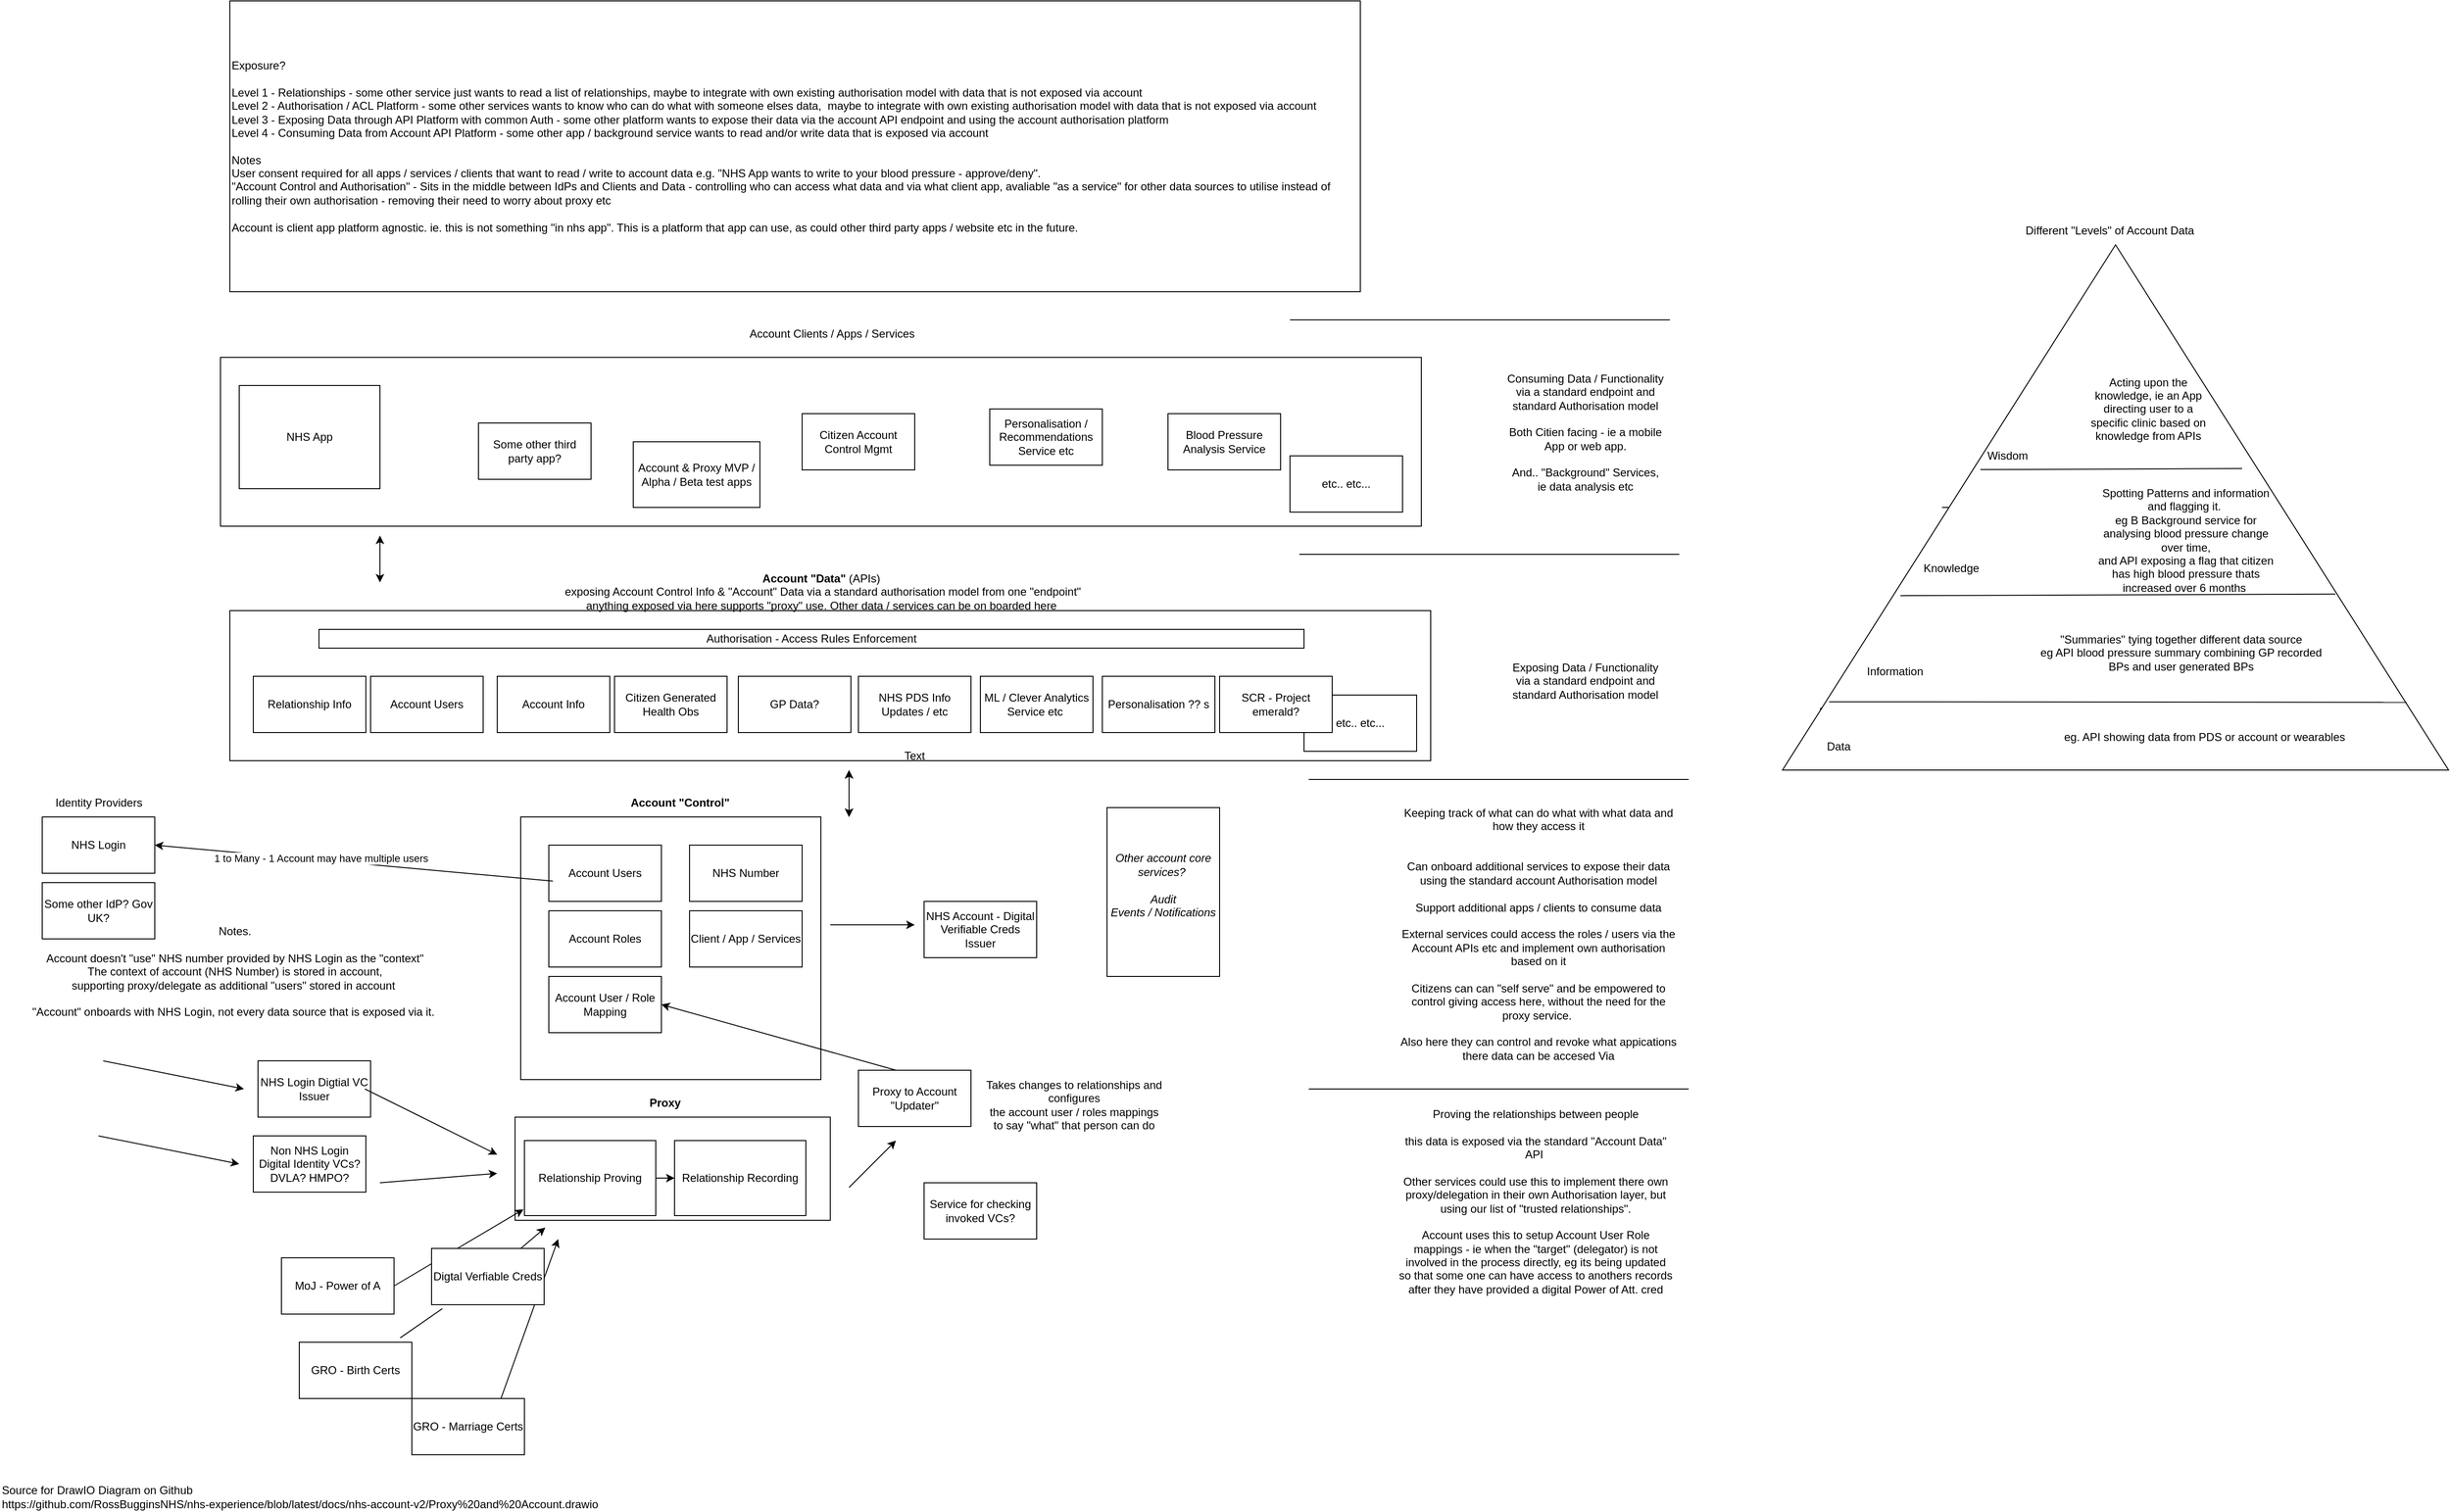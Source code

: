 <mxfile version="20.5.1" type="github">
  <diagram id="DfHSoO7FjMYRVWJBDuWQ" name="Page-1">
    <mxGraphModel dx="2426" dy="3629" grid="1" gridSize="10" guides="1" tooltips="1" connect="1" arrows="1" fold="1" page="1" pageScale="1" pageWidth="827" pageHeight="1169" math="0" shadow="0">
      <root>
        <mxCell id="0" />
        <mxCell id="1" parent="0" />
        <mxCell id="hIbiF8T3Av8Oy_hxuUIC-55" value="" style="triangle;whiteSpace=wrap;html=1;direction=north;" vertex="1" parent="1">
          <mxGeometry x="1940" y="-990" width="710" height="560" as="geometry" />
        </mxCell>
        <mxCell id="Z410X8xZxEE8sT_p1JDi-27" value="" style="rounded=0;whiteSpace=wrap;html=1;" parent="1" vertex="1">
          <mxGeometry x="275" y="-870" width="1280" height="180" as="geometry" />
        </mxCell>
        <mxCell id="Z410X8xZxEE8sT_p1JDi-11" value="" style="rounded=0;whiteSpace=wrap;html=1;" parent="1" vertex="1">
          <mxGeometry x="285" y="-600" width="1280" height="160" as="geometry" />
        </mxCell>
        <mxCell id="Z410X8xZxEE8sT_p1JDi-20" value="&lt;b&gt;Account &quot;Data&quot;&amp;nbsp;&lt;/b&gt;(APIs)&lt;br&gt;&amp;nbsp;exposing Account Control Info &amp;amp; &quot;Account&quot; Data via a standard authorisation model from one &quot;endpoint&quot; &lt;br&gt;anything exposed via here supports &quot;proxy&quot; use. Other data / services can be on boarded here" style="text;html=1;align=center;verticalAlign=middle;resizable=0;points=[];autosize=1;strokeColor=none;fillColor=none;" parent="1" vertex="1">
          <mxGeometry x="625" y="-650" width="580" height="60" as="geometry" />
        </mxCell>
        <mxCell id="Z410X8xZxEE8sT_p1JDi-9" value="" style="rounded=0;whiteSpace=wrap;html=1;" parent="1" vertex="1">
          <mxGeometry x="589" y="-60" width="336" height="110" as="geometry" />
        </mxCell>
        <mxCell id="Z410X8xZxEE8sT_p1JDi-8" value="" style="rounded=0;whiteSpace=wrap;html=1;" parent="1" vertex="1">
          <mxGeometry x="595" y="-380" width="320" height="280" as="geometry" />
        </mxCell>
        <mxCell id="Z410X8xZxEE8sT_p1JDi-1" value="Relationship Proving" style="rounded=0;whiteSpace=wrap;html=1;" parent="1" vertex="1">
          <mxGeometry x="599" y="-35" width="140" height="80" as="geometry" />
        </mxCell>
        <mxCell id="Z410X8xZxEE8sT_p1JDi-2" value="Relationship Recording" style="rounded=0;whiteSpace=wrap;html=1;" parent="1" vertex="1">
          <mxGeometry x="759" y="-35" width="140" height="80" as="geometry" />
        </mxCell>
        <mxCell id="Z410X8xZxEE8sT_p1JDi-3" value="Account Users" style="rounded=0;whiteSpace=wrap;html=1;" parent="1" vertex="1">
          <mxGeometry x="625" y="-350" width="120" height="60" as="geometry" />
        </mxCell>
        <mxCell id="Z410X8xZxEE8sT_p1JDi-4" value="Account Roles" style="rounded=0;whiteSpace=wrap;html=1;" parent="1" vertex="1">
          <mxGeometry x="625" y="-280" width="120" height="60" as="geometry" />
        </mxCell>
        <mxCell id="Z410X8xZxEE8sT_p1JDi-5" value="Account User / Role Mapping" style="rounded=0;whiteSpace=wrap;html=1;" parent="1" vertex="1">
          <mxGeometry x="625" y="-210" width="120" height="60" as="geometry" />
        </mxCell>
        <mxCell id="Z410X8xZxEE8sT_p1JDi-6" value="NHS Number" style="rounded=0;whiteSpace=wrap;html=1;" parent="1" vertex="1">
          <mxGeometry x="775" y="-350" width="120" height="60" as="geometry" />
        </mxCell>
        <mxCell id="Z410X8xZxEE8sT_p1JDi-7" value="Client / App / Services" style="whiteSpace=wrap;html=1;" parent="1" vertex="1">
          <mxGeometry x="775" y="-280" width="120" height="60" as="geometry" />
        </mxCell>
        <mxCell id="Z410X8xZxEE8sT_p1JDi-10" value="Authorisation - Access Rules Enforcement" style="rounded=0;whiteSpace=wrap;html=1;" parent="1" vertex="1">
          <mxGeometry x="380" y="-580" width="1050" height="20" as="geometry" />
        </mxCell>
        <mxCell id="Z410X8xZxEE8sT_p1JDi-12" value="Relationship Info" style="whiteSpace=wrap;html=1;" parent="1" vertex="1">
          <mxGeometry x="310" y="-530" width="120" height="60" as="geometry" />
        </mxCell>
        <mxCell id="Z410X8xZxEE8sT_p1JDi-13" value="Account Info" style="whiteSpace=wrap;html=1;" parent="1" vertex="1">
          <mxGeometry x="570" y="-530" width="120" height="60" as="geometry" />
        </mxCell>
        <mxCell id="Z410X8xZxEE8sT_p1JDi-14" value="Account Users" style="whiteSpace=wrap;html=1;" parent="1" vertex="1">
          <mxGeometry x="435" y="-530" width="120" height="60" as="geometry" />
        </mxCell>
        <mxCell id="Z410X8xZxEE8sT_p1JDi-15" value="Citizen Generated Health Obs" style="whiteSpace=wrap;html=1;" parent="1" vertex="1">
          <mxGeometry x="695" y="-530" width="120" height="60" as="geometry" />
        </mxCell>
        <mxCell id="Z410X8xZxEE8sT_p1JDi-16" value="GP Data?" style="whiteSpace=wrap;html=1;" parent="1" vertex="1">
          <mxGeometry x="827" y="-530" width="120" height="60" as="geometry" />
        </mxCell>
        <mxCell id="Z410X8xZxEE8sT_p1JDi-17" value="NHS PDS Info Updates / etc" style="whiteSpace=wrap;html=1;" parent="1" vertex="1">
          <mxGeometry x="955" y="-530" width="120" height="60" as="geometry" />
        </mxCell>
        <mxCell id="Z410X8xZxEE8sT_p1JDi-18" value="Proxy" style="text;html=1;strokeColor=none;fillColor=none;align=center;verticalAlign=middle;whiteSpace=wrap;rounded=0;fontStyle=1" parent="1" vertex="1">
          <mxGeometry x="719" y="-90" width="60" height="30" as="geometry" />
        </mxCell>
        <mxCell id="Z410X8xZxEE8sT_p1JDi-19" value="Account &quot;Control&quot;" style="text;html=1;strokeColor=none;fillColor=none;align=center;verticalAlign=middle;whiteSpace=wrap;rounded=0;fontStyle=1" parent="1" vertex="1">
          <mxGeometry x="695" y="-410" width="140" height="30" as="geometry" />
        </mxCell>
        <mxCell id="Z410X8xZxEE8sT_p1JDi-24" value="Exposure?&lt;br&gt;&lt;br&gt;Level 1 - Relationships - some other service just wants to read a list of relationships, maybe to integrate with own existing authorisation model with data that is not exposed via account&lt;br&gt;Level 2 - Authorisation / ACL Platform - some other services wants to know who can do what with someone elses data,&amp;nbsp;&amp;nbsp;maybe to integrate with own existing authorisation model with data that is not exposed via account&lt;br&gt;Level 3 - Exposing Data through API Platform with common Auth - some other platform wants to expose their data via the account API endpoint and using the account authorisation platform&lt;br&gt;Level 4 - Consuming Data from Account API Platform - some other app / background service wants to read and/or write data that is exposed via account&lt;br&gt;&lt;br&gt;Notes&lt;br&gt;User consent required for all apps / services / clients that want to read / write to account data e.g. &quot;NHS App wants to write to your blood pressure - approve/deny&quot;.&lt;br&gt;&quot;Account Control and Authorisation&quot; - Sits in the middle between IdPs and Clients and Data - controlling who can access what data and via what client app, avaliable &quot;as a service&quot; for other data sources to utilise instead of rolling their own authorisation - removing their need to worry about proxy etc&lt;br&gt;&lt;br&gt;Account is client app platform agnostic. ie. this is not something &quot;in nhs app&quot;. This is a platform that app can use, as could other third party apps / website etc in the future." style="rounded=0;whiteSpace=wrap;html=1;align=left;" parent="1" vertex="1">
          <mxGeometry x="285" y="-1250" width="1205" height="310" as="geometry" />
        </mxCell>
        <mxCell id="Z410X8xZxEE8sT_p1JDi-25" value="ML / Clever Analytics Service etc&amp;nbsp;" style="whiteSpace=wrap;html=1;" parent="1" vertex="1">
          <mxGeometry x="1085" y="-530" width="120" height="60" as="geometry" />
        </mxCell>
        <mxCell id="Z410X8xZxEE8sT_p1JDi-26" value="NHS App" style="rounded=0;whiteSpace=wrap;html=1;" parent="1" vertex="1">
          <mxGeometry x="295" y="-840" width="150" height="110" as="geometry" />
        </mxCell>
        <mxCell id="Z410X8xZxEE8sT_p1JDi-28" value="Account Clients / Apps / Services" style="text;html=1;strokeColor=none;fillColor=none;align=center;verticalAlign=middle;whiteSpace=wrap;rounded=0;" parent="1" vertex="1">
          <mxGeometry x="817.5" y="-910" width="217.5" height="30" as="geometry" />
        </mxCell>
        <mxCell id="Z410X8xZxEE8sT_p1JDi-29" value="Blood Pressure Analysis Service" style="rounded=0;whiteSpace=wrap;html=1;" parent="1" vertex="1">
          <mxGeometry x="1285" y="-810" width="120" height="60" as="geometry" />
        </mxCell>
        <mxCell id="Z410X8xZxEE8sT_p1JDi-30" value="Personalisation / Recommendations Service etc" style="rounded=0;whiteSpace=wrap;html=1;" parent="1" vertex="1">
          <mxGeometry x="1095" y="-815" width="120" height="60" as="geometry" />
        </mxCell>
        <mxCell id="Z410X8xZxEE8sT_p1JDi-31" value="Personalisation ?? s" style="rounded=0;whiteSpace=wrap;html=1;" parent="1" vertex="1">
          <mxGeometry x="1215" y="-530" width="120" height="60" as="geometry" />
        </mxCell>
        <mxCell id="hIbiF8T3Av8Oy_hxuUIC-1" value="Proxy to Account &quot;Updater&quot;" style="rounded=0;whiteSpace=wrap;html=1;" vertex="1" parent="1">
          <mxGeometry x="955" y="-110" width="120" height="60" as="geometry" />
        </mxCell>
        <mxCell id="hIbiF8T3Av8Oy_hxuUIC-2" value="NHS Login" style="rounded=0;whiteSpace=wrap;html=1;" vertex="1" parent="1">
          <mxGeometry x="85" y="-380" width="120" height="60" as="geometry" />
        </mxCell>
        <mxCell id="hIbiF8T3Av8Oy_hxuUIC-3" value="Text" style="text;html=1;strokeColor=none;fillColor=none;align=center;verticalAlign=middle;whiteSpace=wrap;rounded=0;" vertex="1" parent="1">
          <mxGeometry x="985" y="-460" width="60" height="30" as="geometry" />
        </mxCell>
        <mxCell id="hIbiF8T3Av8Oy_hxuUIC-5" value="Identity Providers" style="text;html=1;align=center;verticalAlign=middle;resizable=0;points=[];autosize=1;strokeColor=none;fillColor=none;" vertex="1" parent="1">
          <mxGeometry x="85" y="-410" width="120" height="30" as="geometry" />
        </mxCell>
        <mxCell id="hIbiF8T3Av8Oy_hxuUIC-6" value="" style="endArrow=classic;html=1;rounded=0;exitX=0.036;exitY=0.639;exitDx=0;exitDy=0;exitPerimeter=0;entryX=1;entryY=0.5;entryDx=0;entryDy=0;" edge="1" parent="1" source="Z410X8xZxEE8sT_p1JDi-3" target="hIbiF8T3Av8Oy_hxuUIC-2">
          <mxGeometry width="50" height="50" relative="1" as="geometry">
            <mxPoint x="585" y="-340" as="sourcePoint" />
            <mxPoint x="225" y="-350" as="targetPoint" />
          </mxGeometry>
        </mxCell>
        <mxCell id="hIbiF8T3Av8Oy_hxuUIC-7" value="1 to Many - 1 Account may have multiple users" style="edgeLabel;html=1;align=center;verticalAlign=middle;resizable=0;points=[];" vertex="1" connectable="0" parent="hIbiF8T3Av8Oy_hxuUIC-6">
          <mxGeometry x="0.17" y="-2" relative="1" as="geometry">
            <mxPoint as="offset" />
          </mxGeometry>
        </mxCell>
        <mxCell id="hIbiF8T3Av8Oy_hxuUIC-8" value="Notes.&lt;br&gt;&lt;br&gt;Account doesn&#39;t &quot;use&quot; NHS number provided by NHS Login as the &quot;context&quot;&lt;br&gt;The context of account (NHS Number) is stored in account, &lt;br&gt;supporting proxy/delegate as additional &quot;users&quot; stored in account&amp;nbsp;&lt;br&gt;&lt;br&gt;&quot;Account&quot; onboards with NHS Login, not every data source that is exposed via it.&amp;nbsp;" style="text;html=1;align=center;verticalAlign=middle;resizable=0;points=[];autosize=1;strokeColor=none;fillColor=none;" vertex="1" parent="1">
          <mxGeometry x="60" y="-270" width="460" height="110" as="geometry" />
        </mxCell>
        <mxCell id="hIbiF8T3Av8Oy_hxuUIC-10" value="MoJ - Power of A" style="rounded=0;whiteSpace=wrap;html=1;" vertex="1" parent="1">
          <mxGeometry x="340" y="90" width="120" height="60" as="geometry" />
        </mxCell>
        <mxCell id="hIbiF8T3Av8Oy_hxuUIC-11" value="GRO - Birth Certs" style="whiteSpace=wrap;html=1;" vertex="1" parent="1">
          <mxGeometry x="359" y="180" width="120" height="60" as="geometry" />
        </mxCell>
        <mxCell id="hIbiF8T3Av8Oy_hxuUIC-12" value="GRO - Marriage Certs" style="whiteSpace=wrap;html=1;" vertex="1" parent="1">
          <mxGeometry x="479" y="240" width="120" height="60" as="geometry" />
        </mxCell>
        <mxCell id="hIbiF8T3Av8Oy_hxuUIC-15" value="" style="endArrow=classic;html=1;rounded=0;entryX=0.096;entryY=1.07;entryDx=0;entryDy=0;entryPerimeter=0;startArrow=none;" edge="1" parent="1" source="hIbiF8T3Av8Oy_hxuUIC-42" target="Z410X8xZxEE8sT_p1JDi-9">
          <mxGeometry width="50" height="50" relative="1" as="geometry">
            <mxPoint x="545" y="170" as="sourcePoint" />
            <mxPoint x="595" y="120" as="targetPoint" />
          </mxGeometry>
        </mxCell>
        <mxCell id="hIbiF8T3Av8Oy_hxuUIC-16" value="" style="endArrow=classic;html=1;rounded=0;entryX=-0.007;entryY=0.917;entryDx=0;entryDy=0;entryPerimeter=0;exitX=1;exitY=0.5;exitDx=0;exitDy=0;" edge="1" parent="1" source="hIbiF8T3Av8Oy_hxuUIC-10" target="Z410X8xZxEE8sT_p1JDi-1">
          <mxGeometry width="50" height="50" relative="1" as="geometry">
            <mxPoint x="445" y="100" as="sourcePoint" />
            <mxPoint x="495" y="50" as="targetPoint" />
          </mxGeometry>
        </mxCell>
        <mxCell id="hIbiF8T3Av8Oy_hxuUIC-17" value="" style="endArrow=classic;html=1;rounded=0;" edge="1" parent="1">
          <mxGeometry width="50" height="50" relative="1" as="geometry">
            <mxPoint x="574" y="240" as="sourcePoint" />
            <mxPoint x="635" y="70" as="targetPoint" />
          </mxGeometry>
        </mxCell>
        <mxCell id="hIbiF8T3Av8Oy_hxuUIC-19" value="" style="endArrow=classic;html=1;rounded=0;" edge="1" parent="1">
          <mxGeometry width="50" height="50" relative="1" as="geometry">
            <mxPoint x="945" y="15" as="sourcePoint" />
            <mxPoint x="995" y="-35" as="targetPoint" />
          </mxGeometry>
        </mxCell>
        <mxCell id="hIbiF8T3Av8Oy_hxuUIC-20" value="" style="endArrow=classic;html=1;rounded=0;entryX=1;entryY=0.5;entryDx=0;entryDy=0;" edge="1" parent="1" target="Z410X8xZxEE8sT_p1JDi-5">
          <mxGeometry width="50" height="50" relative="1" as="geometry">
            <mxPoint x="995" y="-110" as="sourcePoint" />
            <mxPoint x="935" y="-160" as="targetPoint" />
          </mxGeometry>
        </mxCell>
        <mxCell id="hIbiF8T3Av8Oy_hxuUIC-21" value="" style="endArrow=classic;startArrow=classic;html=1;rounded=0;" edge="1" parent="1">
          <mxGeometry width="50" height="50" relative="1" as="geometry">
            <mxPoint x="945" y="-380" as="sourcePoint" />
            <mxPoint x="945" y="-430" as="targetPoint" />
          </mxGeometry>
        </mxCell>
        <mxCell id="hIbiF8T3Av8Oy_hxuUIC-22" value="" style="endArrow=classic;startArrow=classic;html=1;rounded=0;" edge="1" parent="1">
          <mxGeometry width="50" height="50" relative="1" as="geometry">
            <mxPoint x="945" y="-380" as="sourcePoint" />
            <mxPoint x="945" y="-430" as="targetPoint" />
            <Array as="points">
              <mxPoint x="945" y="-410" />
            </Array>
          </mxGeometry>
        </mxCell>
        <mxCell id="hIbiF8T3Av8Oy_hxuUIC-23" value="" style="endArrow=classic;startArrow=classic;html=1;rounded=0;" edge="1" parent="1">
          <mxGeometry width="50" height="50" relative="1" as="geometry">
            <mxPoint x="445" y="-630" as="sourcePoint" />
            <mxPoint x="445" y="-680" as="targetPoint" />
          </mxGeometry>
        </mxCell>
        <mxCell id="hIbiF8T3Av8Oy_hxuUIC-24" value="NHS Account - Digital Verifiable Creds Issuer" style="rounded=0;whiteSpace=wrap;html=1;" vertex="1" parent="1">
          <mxGeometry x="1025" y="-290" width="120" height="60" as="geometry" />
        </mxCell>
        <mxCell id="hIbiF8T3Av8Oy_hxuUIC-25" value="" style="endArrow=classic;html=1;rounded=0;" edge="1" parent="1">
          <mxGeometry width="50" height="50" relative="1" as="geometry">
            <mxPoint x="925" y="-265" as="sourcePoint" />
            <mxPoint x="1015" y="-265" as="targetPoint" />
          </mxGeometry>
        </mxCell>
        <mxCell id="hIbiF8T3Av8Oy_hxuUIC-26" value="Proving the relationships between people&lt;br&gt;&lt;br&gt;this data is exposed via the standard &quot;Account Data&quot; API&amp;nbsp;&lt;br&gt;&lt;br&gt;Other services could use this to implement there own proxy/delegation in their own Authorisation layer, but using our list of &quot;trusted relationships&quot;.&lt;br&gt;&lt;br&gt;Account uses this to setup Account User Role mappings - ie when the &quot;target&quot; (delegator) is not involved in the process directly, eg its being updated so that some one can have access to anothers records after they have provided a digital Power of Att. cred" style="text;html=1;strokeColor=none;fillColor=none;align=center;verticalAlign=middle;whiteSpace=wrap;rounded=0;" vertex="1" parent="1">
          <mxGeometry x="1530" y="-50" width="294" height="160" as="geometry" />
        </mxCell>
        <mxCell id="hIbiF8T3Av8Oy_hxuUIC-27" value="Keeping track of what can do what with what data and how they access it&lt;br&gt;&lt;br&gt;&lt;br&gt;Can onboard additional services to expose their data using the standard account Authorisation model&lt;br&gt;&lt;br&gt;Support additional apps / clients to consume data&lt;br&gt;&lt;br&gt;External services could access the roles / users via the Account APIs etc and implement own authorisation based on it&lt;br&gt;&lt;br&gt;Citizens can can &quot;self serve&quot; and be empowered to control giving access here, without the need for the proxy service.&amp;nbsp;&lt;br&gt;&lt;br&gt;Also here they can control and revoke what appications there data can be accesed Via" style="text;html=1;strokeColor=none;fillColor=none;align=center;verticalAlign=middle;whiteSpace=wrap;rounded=0;" vertex="1" parent="1">
          <mxGeometry x="1530" y="-380" width="300" height="250" as="geometry" />
        </mxCell>
        <mxCell id="hIbiF8T3Av8Oy_hxuUIC-28" value="Consuming Data / Functionality via a standard endpoint and standard Authorisation model&lt;br&gt;&lt;br&gt;Both Citien facing - ie a mobile App or web app.&lt;br&gt;&lt;br&gt;And.. &quot;Background&quot; Services, ie data analysis etc" style="text;html=1;strokeColor=none;fillColor=none;align=center;verticalAlign=middle;whiteSpace=wrap;rounded=0;" vertex="1" parent="1">
          <mxGeometry x="1645" y="-870" width="170" height="160" as="geometry" />
        </mxCell>
        <mxCell id="hIbiF8T3Av8Oy_hxuUIC-29" value="Exposing Data / Functionality via a standard endpoint and standard Authorisation model" style="text;html=1;strokeColor=none;fillColor=none;align=center;verticalAlign=middle;whiteSpace=wrap;rounded=0;" vertex="1" parent="1">
          <mxGeometry x="1645" y="-540" width="170" height="30" as="geometry" />
        </mxCell>
        <mxCell id="hIbiF8T3Av8Oy_hxuUIC-32" value="etc.. etc..." style="whiteSpace=wrap;html=1;" vertex="1" parent="1">
          <mxGeometry x="1415" y="-765" width="120" height="60" as="geometry" />
        </mxCell>
        <mxCell id="hIbiF8T3Av8Oy_hxuUIC-33" value="Some other third party app?" style="whiteSpace=wrap;html=1;" vertex="1" parent="1">
          <mxGeometry x="550" y="-800" width="120" height="60" as="geometry" />
        </mxCell>
        <mxCell id="hIbiF8T3Av8Oy_hxuUIC-34" value="Some other IdP? Gov UK?" style="rounded=0;whiteSpace=wrap;html=1;" vertex="1" parent="1">
          <mxGeometry x="85" y="-310" width="120" height="60" as="geometry" />
        </mxCell>
        <mxCell id="hIbiF8T3Av8Oy_hxuUIC-35" value="" style="endArrow=none;html=1;rounded=0;" edge="1" parent="1">
          <mxGeometry width="50" height="50" relative="1" as="geometry">
            <mxPoint x="1435" y="-420" as="sourcePoint" />
            <mxPoint x="1840" y="-420" as="targetPoint" />
          </mxGeometry>
        </mxCell>
        <mxCell id="hIbiF8T3Av8Oy_hxuUIC-36" value="" style="endArrow=none;html=1;rounded=0;" edge="1" parent="1">
          <mxGeometry width="50" height="50" relative="1" as="geometry">
            <mxPoint x="1435" y="-90" as="sourcePoint" />
            <mxPoint x="1840" y="-90" as="targetPoint" />
          </mxGeometry>
        </mxCell>
        <mxCell id="hIbiF8T3Av8Oy_hxuUIC-37" value="" style="endArrow=none;html=1;rounded=0;" edge="1" parent="1">
          <mxGeometry width="50" height="50" relative="1" as="geometry">
            <mxPoint x="1425" y="-660" as="sourcePoint" />
            <mxPoint x="1830" y="-660" as="targetPoint" />
          </mxGeometry>
        </mxCell>
        <mxCell id="hIbiF8T3Av8Oy_hxuUIC-38" value="" style="endArrow=none;html=1;rounded=0;" edge="1" parent="1">
          <mxGeometry width="50" height="50" relative="1" as="geometry">
            <mxPoint x="1415" y="-910" as="sourcePoint" />
            <mxPoint x="1820" y="-910" as="targetPoint" />
          </mxGeometry>
        </mxCell>
        <mxCell id="hIbiF8T3Av8Oy_hxuUIC-39" value="Source for DrawIO Diagram on Github&lt;br&gt;https://github.com/RossBugginsNHS/nhs-experience/blob/latest/docs/nhs-account-v2/Proxy%20and%20Account.drawio" style="text;html=1;strokeColor=none;fillColor=none;align=left;verticalAlign=middle;whiteSpace=wrap;rounded=0;" vertex="1" parent="1">
          <mxGeometry x="40" y="330" width="815" height="30" as="geometry" />
        </mxCell>
        <mxCell id="hIbiF8T3Av8Oy_hxuUIC-40" value="Account &amp;amp; Proxy MVP / Alpha / Beta test apps" style="rounded=0;whiteSpace=wrap;html=1;" vertex="1" parent="1">
          <mxGeometry x="715" y="-780" width="135" height="70" as="geometry" />
        </mxCell>
        <mxCell id="hIbiF8T3Av8Oy_hxuUIC-41" value="etc.. etc..." style="whiteSpace=wrap;html=1;" vertex="1" parent="1">
          <mxGeometry x="1430" y="-510" width="120" height="60" as="geometry" />
        </mxCell>
        <mxCell id="hIbiF8T3Av8Oy_hxuUIC-42" value="Digtal Verfiable Creds" style="rounded=0;whiteSpace=wrap;html=1;" vertex="1" parent="1">
          <mxGeometry x="500" y="80" width="120" height="60" as="geometry" />
        </mxCell>
        <mxCell id="hIbiF8T3Av8Oy_hxuUIC-43" value="" style="endArrow=none;html=1;rounded=0;entryX=0.096;entryY=1.07;entryDx=0;entryDy=0;entryPerimeter=0;exitX=0.897;exitY=-0.078;exitDx=0;exitDy=0;exitPerimeter=0;" edge="1" parent="1" source="hIbiF8T3Av8Oy_hxuUIC-11" target="hIbiF8T3Av8Oy_hxuUIC-42">
          <mxGeometry width="50" height="50" relative="1" as="geometry">
            <mxPoint x="545" y="170" as="sourcePoint" />
            <mxPoint x="621.256" y="57.7" as="targetPoint" />
          </mxGeometry>
        </mxCell>
        <mxCell id="hIbiF8T3Av8Oy_hxuUIC-44" value="Non NHS Login Digital Identity VCs? DVLA? HMPO?" style="rounded=0;whiteSpace=wrap;html=1;" vertex="1" parent="1">
          <mxGeometry x="310" y="-40" width="120" height="60" as="geometry" />
        </mxCell>
        <mxCell id="hIbiF8T3Av8Oy_hxuUIC-45" value="NHS Login Digtial VC Issuer" style="rounded=0;whiteSpace=wrap;html=1;" vertex="1" parent="1">
          <mxGeometry x="315" y="-120" width="120" height="60" as="geometry" />
        </mxCell>
        <mxCell id="hIbiF8T3Av8Oy_hxuUIC-46" value="" style="endArrow=classic;html=1;rounded=0;" edge="1" parent="1">
          <mxGeometry width="50" height="50" relative="1" as="geometry">
            <mxPoint x="429" y="-90" as="sourcePoint" />
            <mxPoint x="570" y="-20" as="targetPoint" />
          </mxGeometry>
        </mxCell>
        <mxCell id="hIbiF8T3Av8Oy_hxuUIC-47" value="" style="endArrow=classic;html=1;rounded=0;" edge="1" parent="1">
          <mxGeometry width="50" height="50" relative="1" as="geometry">
            <mxPoint x="445" y="10" as="sourcePoint" />
            <mxPoint x="570" as="targetPoint" />
          </mxGeometry>
        </mxCell>
        <mxCell id="hIbiF8T3Av8Oy_hxuUIC-48" value="" style="endArrow=classic;html=1;rounded=0;" edge="1" parent="1">
          <mxGeometry width="50" height="50" relative="1" as="geometry">
            <mxPoint x="150" y="-120" as="sourcePoint" />
            <mxPoint x="300" y="-90" as="targetPoint" />
          </mxGeometry>
        </mxCell>
        <mxCell id="hIbiF8T3Av8Oy_hxuUIC-49" value="" style="endArrow=classic;html=1;rounded=0;" edge="1" parent="1">
          <mxGeometry width="50" height="50" relative="1" as="geometry">
            <mxPoint x="145" y="-40" as="sourcePoint" />
            <mxPoint x="295" y="-10" as="targetPoint" />
          </mxGeometry>
        </mxCell>
        <mxCell id="hIbiF8T3Av8Oy_hxuUIC-50" value="&lt;br style=&quot;&quot;&gt;&lt;span style=&quot;&quot;&gt;Takes changes to relationships and configures&lt;/span&gt;&lt;br style=&quot;&quot;&gt;&lt;span style=&quot;&quot;&gt;the account user / roles mappings to say &quot;what&quot; that person can do&lt;/span&gt;" style="text;html=1;strokeColor=none;fillColor=none;align=center;verticalAlign=middle;whiteSpace=wrap;rounded=0;" vertex="1" parent="1">
          <mxGeometry x="1090" y="-95" width="190" height="30" as="geometry" />
        </mxCell>
        <mxCell id="hIbiF8T3Av8Oy_hxuUIC-51" value="" style="endArrow=classic;html=1;rounded=0;exitX=1;exitY=0.5;exitDx=0;exitDy=0;entryX=0;entryY=0.5;entryDx=0;entryDy=0;" edge="1" parent="1" source="Z410X8xZxEE8sT_p1JDi-1" target="Z410X8xZxEE8sT_p1JDi-2">
          <mxGeometry width="50" height="50" relative="1" as="geometry">
            <mxPoint x="960" y="-250" as="sourcePoint" />
            <mxPoint x="1010" y="-300" as="targetPoint" />
          </mxGeometry>
        </mxCell>
        <mxCell id="hIbiF8T3Av8Oy_hxuUIC-52" value="Service for checking invoked VCs?" style="whiteSpace=wrap;html=1;" vertex="1" parent="1">
          <mxGeometry x="1025" y="10" width="120" height="60" as="geometry" />
        </mxCell>
        <mxCell id="hIbiF8T3Av8Oy_hxuUIC-53" value="Citizen Account Control Mgmt" style="rounded=0;whiteSpace=wrap;html=1;" vertex="1" parent="1">
          <mxGeometry x="895" y="-810" width="120" height="60" as="geometry" />
        </mxCell>
        <mxCell id="hIbiF8T3Av8Oy_hxuUIC-54" value="Other account core services?&amp;nbsp;&lt;br&gt;&lt;br&gt;Audit&lt;br&gt;Events / Notifications&lt;br&gt;&lt;br&gt;" style="rounded=0;whiteSpace=wrap;html=1;fontStyle=2" vertex="1" parent="1">
          <mxGeometry x="1220" y="-390" width="120" height="180" as="geometry" />
        </mxCell>
        <mxCell id="hIbiF8T3Av8Oy_hxuUIC-56" value="" style="endArrow=none;html=1;rounded=0;" edge="1" parent="1" target="hIbiF8T3Av8Oy_hxuUIC-55">
          <mxGeometry width="50" height="50" relative="1" as="geometry">
            <mxPoint x="1980" y="-495" as="sourcePoint" />
            <mxPoint x="2030" y="-545" as="targetPoint" />
          </mxGeometry>
        </mxCell>
        <mxCell id="hIbiF8T3Av8Oy_hxuUIC-57" value="" style="endArrow=none;html=1;rounded=0;" edge="1" parent="1" target="hIbiF8T3Av8Oy_hxuUIC-55">
          <mxGeometry width="50" height="50" relative="1" as="geometry">
            <mxPoint x="1980" y="-495" as="sourcePoint" />
            <mxPoint x="2030" y="-545" as="targetPoint" />
          </mxGeometry>
        </mxCell>
        <mxCell id="hIbiF8T3Av8Oy_hxuUIC-58" value="" style="endArrow=none;html=1;rounded=0;exitX=0.13;exitY=0.07;exitDx=0;exitDy=0;exitPerimeter=0;entryX=0.129;entryY=0.937;entryDx=0;entryDy=0;entryPerimeter=0;" edge="1" parent="1" source="hIbiF8T3Av8Oy_hxuUIC-55" target="hIbiF8T3Av8Oy_hxuUIC-55">
          <mxGeometry width="50" height="50" relative="1" as="geometry">
            <mxPoint x="1980" y="-720" as="sourcePoint" />
            <mxPoint x="2030" y="-770" as="targetPoint" />
          </mxGeometry>
        </mxCell>
        <mxCell id="hIbiF8T3Av8Oy_hxuUIC-59" value="" style="endArrow=none;html=1;rounded=0;exitX=0.332;exitY=0.177;exitDx=0;exitDy=0;exitPerimeter=0;entryX=0.335;entryY=0.83;entryDx=0;entryDy=0;entryPerimeter=0;" edge="1" parent="1" source="hIbiF8T3Av8Oy_hxuUIC-55" target="hIbiF8T3Av8Oy_hxuUIC-55">
          <mxGeometry width="50" height="50" relative="1" as="geometry">
            <mxPoint x="1980" y="-720" as="sourcePoint" />
            <mxPoint x="2030" y="-770" as="targetPoint" />
          </mxGeometry>
        </mxCell>
        <mxCell id="hIbiF8T3Av8Oy_hxuUIC-60" value="" style="endArrow=none;html=1;rounded=0;" edge="1" parent="1" target="hIbiF8T3Av8Oy_hxuUIC-55">
          <mxGeometry width="50" height="50" relative="1" as="geometry">
            <mxPoint x="2110" y="-710" as="sourcePoint" />
            <mxPoint x="2160" y="-760" as="targetPoint" />
          </mxGeometry>
        </mxCell>
        <mxCell id="hIbiF8T3Av8Oy_hxuUIC-62" value="" style="endArrow=none;html=1;rounded=0;entryX=0.572;entryY=0.297;entryDx=0;entryDy=0;entryPerimeter=0;exitX=0.574;exitY=0.69;exitDx=0;exitDy=0;exitPerimeter=0;" edge="1" parent="1" source="hIbiF8T3Av8Oy_hxuUIC-55" target="hIbiF8T3Av8Oy_hxuUIC-55">
          <mxGeometry width="50" height="50" relative="1" as="geometry">
            <mxPoint x="1980" y="-720" as="sourcePoint" />
            <mxPoint x="2030" y="-770" as="targetPoint" />
          </mxGeometry>
        </mxCell>
        <mxCell id="hIbiF8T3Av8Oy_hxuUIC-63" value="Information" style="text;html=1;strokeColor=none;fillColor=none;align=center;verticalAlign=middle;whiteSpace=wrap;rounded=0;" vertex="1" parent="1">
          <mxGeometry x="2030" y="-550" width="60" height="30" as="geometry" />
        </mxCell>
        <mxCell id="hIbiF8T3Av8Oy_hxuUIC-65" value="Data" style="text;html=1;strokeColor=none;fillColor=none;align=center;verticalAlign=middle;whiteSpace=wrap;rounded=0;" vertex="1" parent="1">
          <mxGeometry x="1970" y="-470" width="60" height="30" as="geometry" />
        </mxCell>
        <mxCell id="hIbiF8T3Av8Oy_hxuUIC-66" value="Knowledge" style="text;html=1;strokeColor=none;fillColor=none;align=center;verticalAlign=middle;whiteSpace=wrap;rounded=0;" vertex="1" parent="1">
          <mxGeometry x="2090" y="-660" width="60" height="30" as="geometry" />
        </mxCell>
        <mxCell id="hIbiF8T3Av8Oy_hxuUIC-67" value="Wisdom" style="text;html=1;strokeColor=none;fillColor=none;align=center;verticalAlign=middle;whiteSpace=wrap;rounded=0;fontStyle=0" vertex="1" parent="1">
          <mxGeometry x="2150" y="-780" width="60" height="30" as="geometry" />
        </mxCell>
        <mxCell id="hIbiF8T3Av8Oy_hxuUIC-68" value="eg. API showing data from PDS or account or wearables" style="text;html=1;strokeColor=none;fillColor=none;align=center;verticalAlign=middle;whiteSpace=wrap;rounded=0;" vertex="1" parent="1">
          <mxGeometry x="2230" y="-480" width="320" height="30" as="geometry" />
        </mxCell>
        <mxCell id="hIbiF8T3Av8Oy_hxuUIC-69" value="&quot;Summaries&quot; tying together different data source &lt;br&gt;eg API blood pressure summary combining GP recorded BPs and user generated BPs" style="text;html=1;strokeColor=none;fillColor=none;align=center;verticalAlign=middle;whiteSpace=wrap;rounded=0;" vertex="1" parent="1">
          <mxGeometry x="2210" y="-570" width="310" height="30" as="geometry" />
        </mxCell>
        <mxCell id="hIbiF8T3Av8Oy_hxuUIC-70" value="Spotting Patterns and information and flagging it.&amp;nbsp;&lt;br&gt;eg B Background service for analysing blood pressure change over time, &lt;br&gt;and API exposing a flag that citizen has high blood pressure thats increased over 6 months&amp;nbsp;" style="text;html=1;strokeColor=none;fillColor=none;align=center;verticalAlign=middle;whiteSpace=wrap;rounded=0;" vertex="1" parent="1">
          <mxGeometry x="2270" y="-690" width="200" height="30" as="geometry" />
        </mxCell>
        <mxCell id="hIbiF8T3Av8Oy_hxuUIC-71" value="Acting upon the knowledge, ie an App directing user to a specific clinic based on knowledge from APIs" style="text;html=1;strokeColor=none;fillColor=none;align=center;verticalAlign=middle;whiteSpace=wrap;rounded=0;fontStyle=0" vertex="1" parent="1">
          <mxGeometry x="2260" y="-830" width="140" height="30" as="geometry" />
        </mxCell>
        <mxCell id="hIbiF8T3Av8Oy_hxuUIC-72" value="Different &quot;Levels&quot; of Account Data" style="text;html=1;strokeColor=none;fillColor=none;align=center;verticalAlign=middle;whiteSpace=wrap;rounded=0;" vertex="1" parent="1">
          <mxGeometry x="2068" y="-1020" width="442" height="30" as="geometry" />
        </mxCell>
        <mxCell id="hIbiF8T3Av8Oy_hxuUIC-73" value="SCR - Project emerald?" style="whiteSpace=wrap;html=1;" vertex="1" parent="1">
          <mxGeometry x="1340" y="-530" width="120" height="60" as="geometry" />
        </mxCell>
      </root>
    </mxGraphModel>
  </diagram>
</mxfile>
